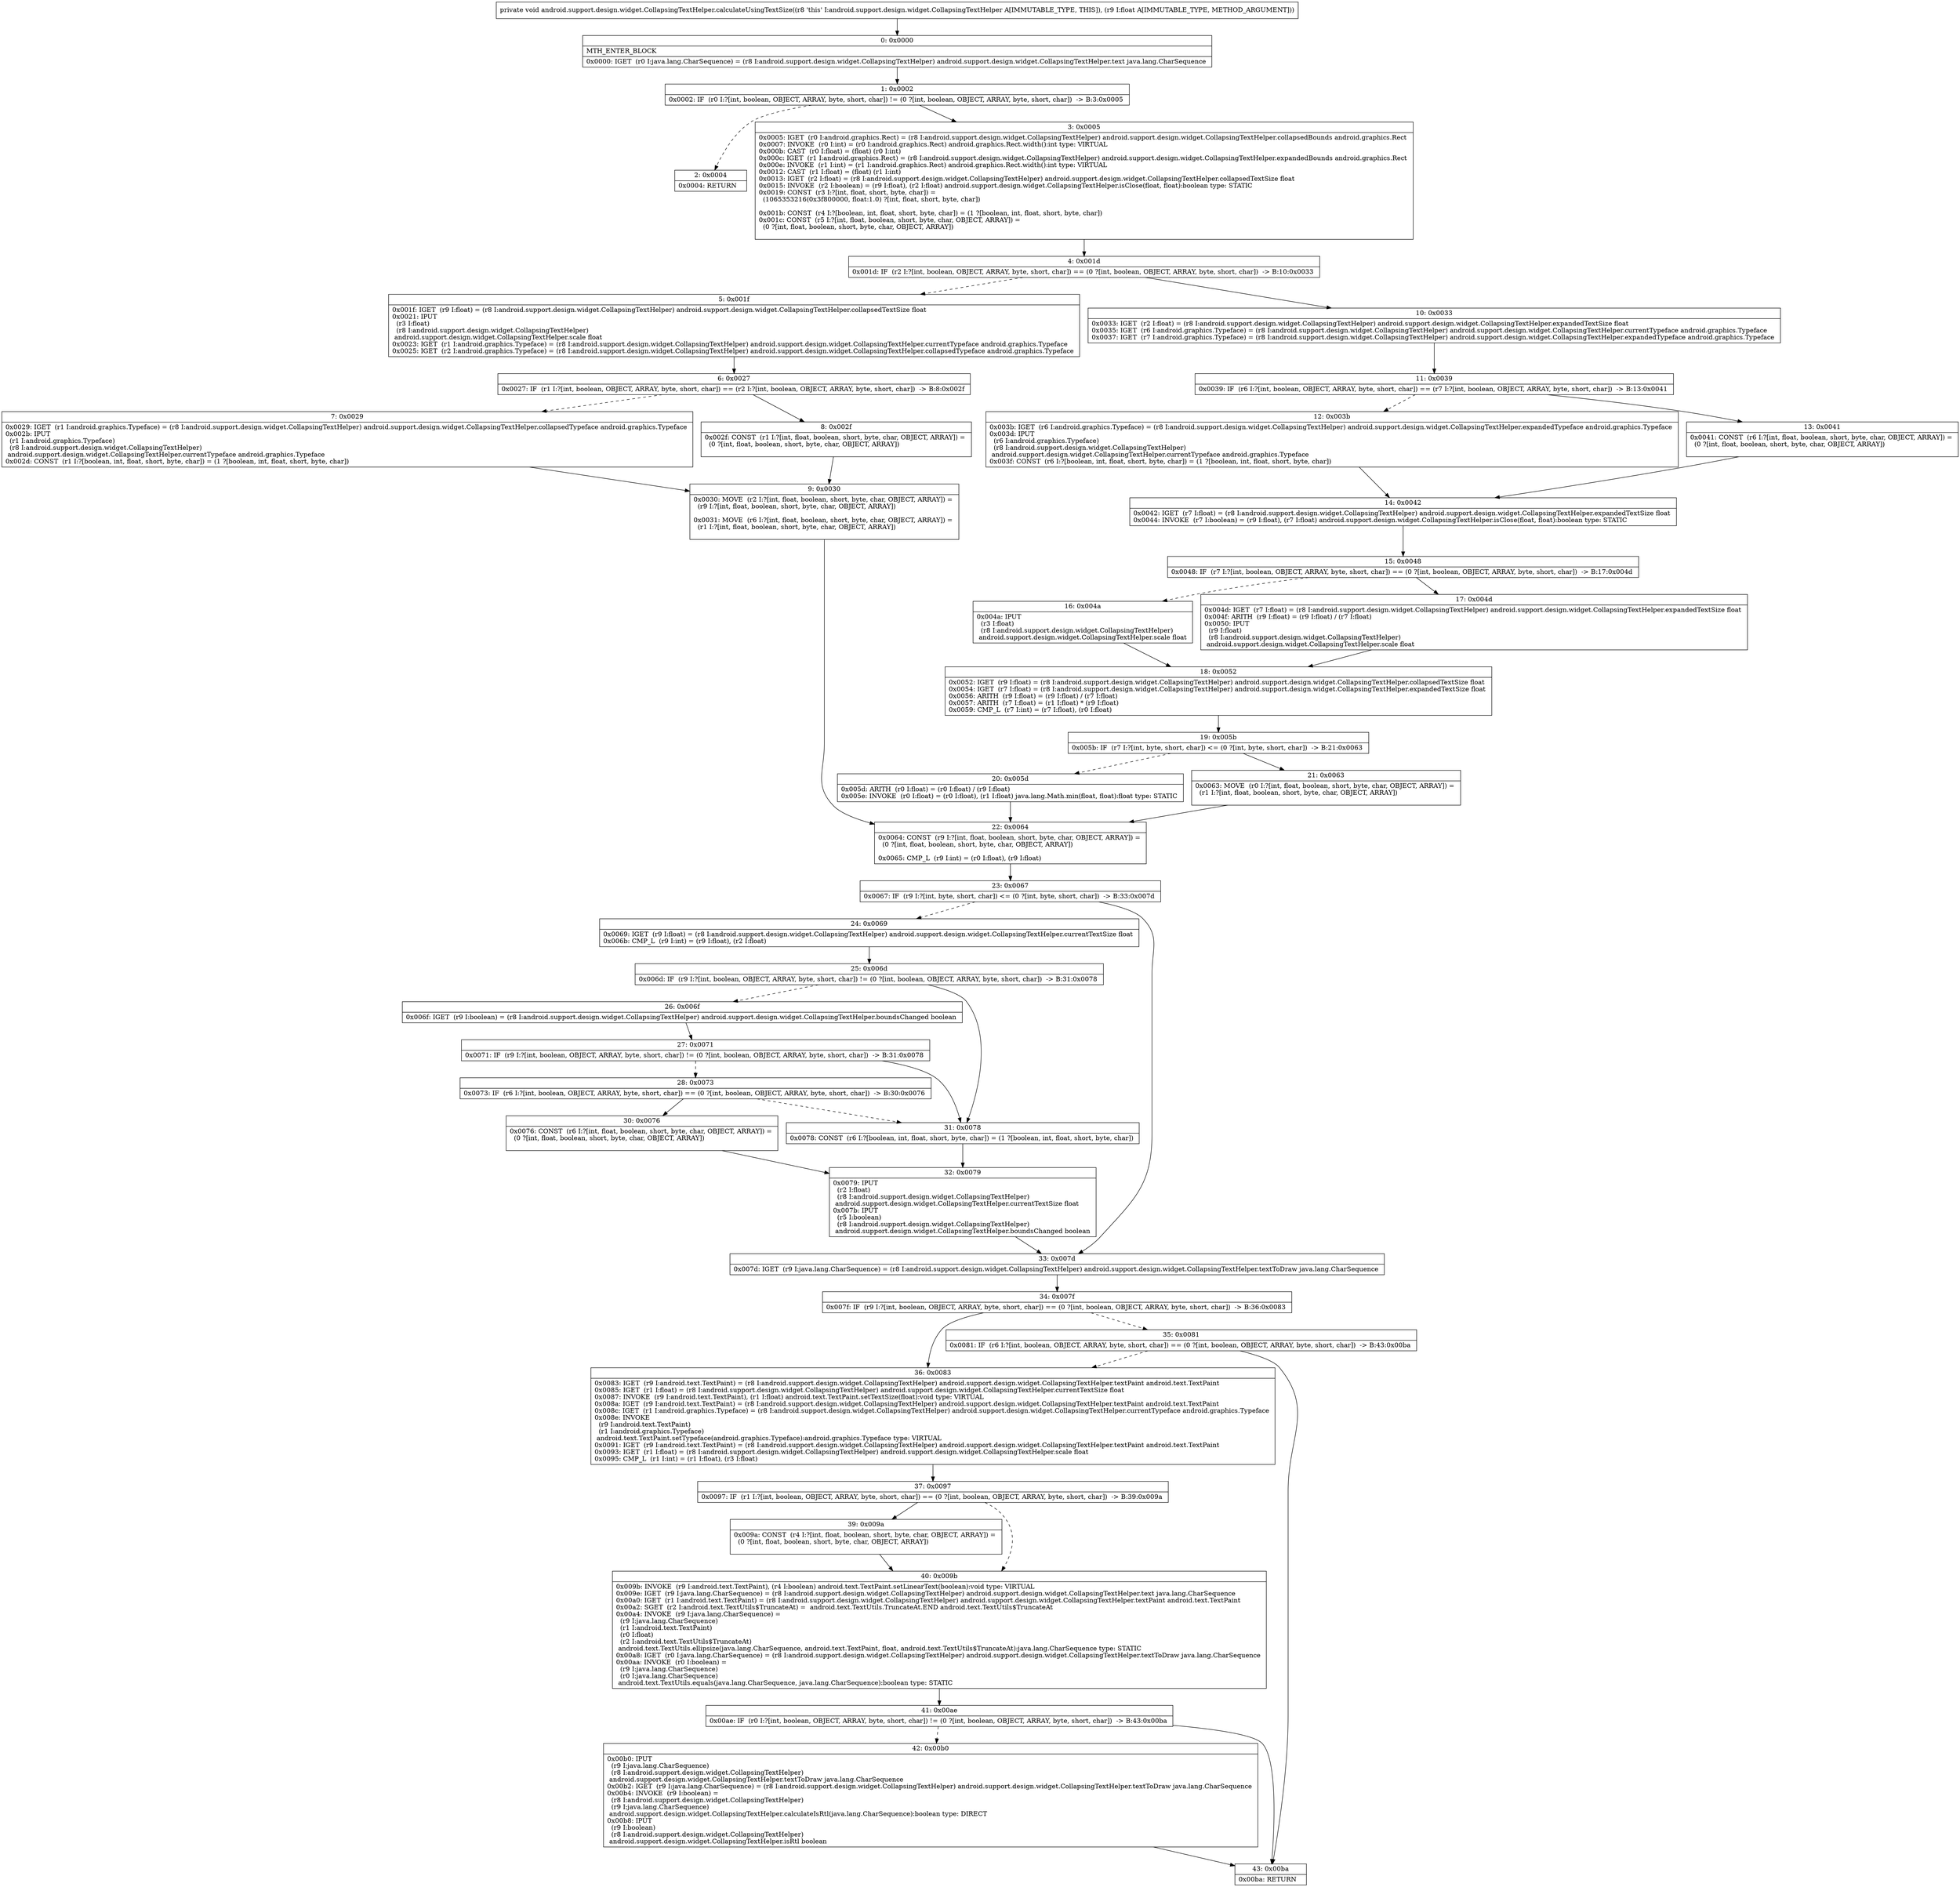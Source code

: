 digraph "CFG forandroid.support.design.widget.CollapsingTextHelper.calculateUsingTextSize(F)V" {
Node_0 [shape=record,label="{0\:\ 0x0000|MTH_ENTER_BLOCK\l|0x0000: IGET  (r0 I:java.lang.CharSequence) = (r8 I:android.support.design.widget.CollapsingTextHelper) android.support.design.widget.CollapsingTextHelper.text java.lang.CharSequence \l}"];
Node_1 [shape=record,label="{1\:\ 0x0002|0x0002: IF  (r0 I:?[int, boolean, OBJECT, ARRAY, byte, short, char]) != (0 ?[int, boolean, OBJECT, ARRAY, byte, short, char])  \-\> B:3:0x0005 \l}"];
Node_2 [shape=record,label="{2\:\ 0x0004|0x0004: RETURN   \l}"];
Node_3 [shape=record,label="{3\:\ 0x0005|0x0005: IGET  (r0 I:android.graphics.Rect) = (r8 I:android.support.design.widget.CollapsingTextHelper) android.support.design.widget.CollapsingTextHelper.collapsedBounds android.graphics.Rect \l0x0007: INVOKE  (r0 I:int) = (r0 I:android.graphics.Rect) android.graphics.Rect.width():int type: VIRTUAL \l0x000b: CAST  (r0 I:float) = (float) (r0 I:int) \l0x000c: IGET  (r1 I:android.graphics.Rect) = (r8 I:android.support.design.widget.CollapsingTextHelper) android.support.design.widget.CollapsingTextHelper.expandedBounds android.graphics.Rect \l0x000e: INVOKE  (r1 I:int) = (r1 I:android.graphics.Rect) android.graphics.Rect.width():int type: VIRTUAL \l0x0012: CAST  (r1 I:float) = (float) (r1 I:int) \l0x0013: IGET  (r2 I:float) = (r8 I:android.support.design.widget.CollapsingTextHelper) android.support.design.widget.CollapsingTextHelper.collapsedTextSize float \l0x0015: INVOKE  (r2 I:boolean) = (r9 I:float), (r2 I:float) android.support.design.widget.CollapsingTextHelper.isClose(float, float):boolean type: STATIC \l0x0019: CONST  (r3 I:?[int, float, short, byte, char]) = \l  (1065353216(0x3f800000, float:1.0) ?[int, float, short, byte, char])\l \l0x001b: CONST  (r4 I:?[boolean, int, float, short, byte, char]) = (1 ?[boolean, int, float, short, byte, char]) \l0x001c: CONST  (r5 I:?[int, float, boolean, short, byte, char, OBJECT, ARRAY]) = \l  (0 ?[int, float, boolean, short, byte, char, OBJECT, ARRAY])\l \l}"];
Node_4 [shape=record,label="{4\:\ 0x001d|0x001d: IF  (r2 I:?[int, boolean, OBJECT, ARRAY, byte, short, char]) == (0 ?[int, boolean, OBJECT, ARRAY, byte, short, char])  \-\> B:10:0x0033 \l}"];
Node_5 [shape=record,label="{5\:\ 0x001f|0x001f: IGET  (r9 I:float) = (r8 I:android.support.design.widget.CollapsingTextHelper) android.support.design.widget.CollapsingTextHelper.collapsedTextSize float \l0x0021: IPUT  \l  (r3 I:float)\l  (r8 I:android.support.design.widget.CollapsingTextHelper)\l android.support.design.widget.CollapsingTextHelper.scale float \l0x0023: IGET  (r1 I:android.graphics.Typeface) = (r8 I:android.support.design.widget.CollapsingTextHelper) android.support.design.widget.CollapsingTextHelper.currentTypeface android.graphics.Typeface \l0x0025: IGET  (r2 I:android.graphics.Typeface) = (r8 I:android.support.design.widget.CollapsingTextHelper) android.support.design.widget.CollapsingTextHelper.collapsedTypeface android.graphics.Typeface \l}"];
Node_6 [shape=record,label="{6\:\ 0x0027|0x0027: IF  (r1 I:?[int, boolean, OBJECT, ARRAY, byte, short, char]) == (r2 I:?[int, boolean, OBJECT, ARRAY, byte, short, char])  \-\> B:8:0x002f \l}"];
Node_7 [shape=record,label="{7\:\ 0x0029|0x0029: IGET  (r1 I:android.graphics.Typeface) = (r8 I:android.support.design.widget.CollapsingTextHelper) android.support.design.widget.CollapsingTextHelper.collapsedTypeface android.graphics.Typeface \l0x002b: IPUT  \l  (r1 I:android.graphics.Typeface)\l  (r8 I:android.support.design.widget.CollapsingTextHelper)\l android.support.design.widget.CollapsingTextHelper.currentTypeface android.graphics.Typeface \l0x002d: CONST  (r1 I:?[boolean, int, float, short, byte, char]) = (1 ?[boolean, int, float, short, byte, char]) \l}"];
Node_8 [shape=record,label="{8\:\ 0x002f|0x002f: CONST  (r1 I:?[int, float, boolean, short, byte, char, OBJECT, ARRAY]) = \l  (0 ?[int, float, boolean, short, byte, char, OBJECT, ARRAY])\l \l}"];
Node_9 [shape=record,label="{9\:\ 0x0030|0x0030: MOVE  (r2 I:?[int, float, boolean, short, byte, char, OBJECT, ARRAY]) = \l  (r9 I:?[int, float, boolean, short, byte, char, OBJECT, ARRAY])\l \l0x0031: MOVE  (r6 I:?[int, float, boolean, short, byte, char, OBJECT, ARRAY]) = \l  (r1 I:?[int, float, boolean, short, byte, char, OBJECT, ARRAY])\l \l}"];
Node_10 [shape=record,label="{10\:\ 0x0033|0x0033: IGET  (r2 I:float) = (r8 I:android.support.design.widget.CollapsingTextHelper) android.support.design.widget.CollapsingTextHelper.expandedTextSize float \l0x0035: IGET  (r6 I:android.graphics.Typeface) = (r8 I:android.support.design.widget.CollapsingTextHelper) android.support.design.widget.CollapsingTextHelper.currentTypeface android.graphics.Typeface \l0x0037: IGET  (r7 I:android.graphics.Typeface) = (r8 I:android.support.design.widget.CollapsingTextHelper) android.support.design.widget.CollapsingTextHelper.expandedTypeface android.graphics.Typeface \l}"];
Node_11 [shape=record,label="{11\:\ 0x0039|0x0039: IF  (r6 I:?[int, boolean, OBJECT, ARRAY, byte, short, char]) == (r7 I:?[int, boolean, OBJECT, ARRAY, byte, short, char])  \-\> B:13:0x0041 \l}"];
Node_12 [shape=record,label="{12\:\ 0x003b|0x003b: IGET  (r6 I:android.graphics.Typeface) = (r8 I:android.support.design.widget.CollapsingTextHelper) android.support.design.widget.CollapsingTextHelper.expandedTypeface android.graphics.Typeface \l0x003d: IPUT  \l  (r6 I:android.graphics.Typeface)\l  (r8 I:android.support.design.widget.CollapsingTextHelper)\l android.support.design.widget.CollapsingTextHelper.currentTypeface android.graphics.Typeface \l0x003f: CONST  (r6 I:?[boolean, int, float, short, byte, char]) = (1 ?[boolean, int, float, short, byte, char]) \l}"];
Node_13 [shape=record,label="{13\:\ 0x0041|0x0041: CONST  (r6 I:?[int, float, boolean, short, byte, char, OBJECT, ARRAY]) = \l  (0 ?[int, float, boolean, short, byte, char, OBJECT, ARRAY])\l \l}"];
Node_14 [shape=record,label="{14\:\ 0x0042|0x0042: IGET  (r7 I:float) = (r8 I:android.support.design.widget.CollapsingTextHelper) android.support.design.widget.CollapsingTextHelper.expandedTextSize float \l0x0044: INVOKE  (r7 I:boolean) = (r9 I:float), (r7 I:float) android.support.design.widget.CollapsingTextHelper.isClose(float, float):boolean type: STATIC \l}"];
Node_15 [shape=record,label="{15\:\ 0x0048|0x0048: IF  (r7 I:?[int, boolean, OBJECT, ARRAY, byte, short, char]) == (0 ?[int, boolean, OBJECT, ARRAY, byte, short, char])  \-\> B:17:0x004d \l}"];
Node_16 [shape=record,label="{16\:\ 0x004a|0x004a: IPUT  \l  (r3 I:float)\l  (r8 I:android.support.design.widget.CollapsingTextHelper)\l android.support.design.widget.CollapsingTextHelper.scale float \l}"];
Node_17 [shape=record,label="{17\:\ 0x004d|0x004d: IGET  (r7 I:float) = (r8 I:android.support.design.widget.CollapsingTextHelper) android.support.design.widget.CollapsingTextHelper.expandedTextSize float \l0x004f: ARITH  (r9 I:float) = (r9 I:float) \/ (r7 I:float) \l0x0050: IPUT  \l  (r9 I:float)\l  (r8 I:android.support.design.widget.CollapsingTextHelper)\l android.support.design.widget.CollapsingTextHelper.scale float \l}"];
Node_18 [shape=record,label="{18\:\ 0x0052|0x0052: IGET  (r9 I:float) = (r8 I:android.support.design.widget.CollapsingTextHelper) android.support.design.widget.CollapsingTextHelper.collapsedTextSize float \l0x0054: IGET  (r7 I:float) = (r8 I:android.support.design.widget.CollapsingTextHelper) android.support.design.widget.CollapsingTextHelper.expandedTextSize float \l0x0056: ARITH  (r9 I:float) = (r9 I:float) \/ (r7 I:float) \l0x0057: ARITH  (r7 I:float) = (r1 I:float) * (r9 I:float) \l0x0059: CMP_L  (r7 I:int) = (r7 I:float), (r0 I:float) \l}"];
Node_19 [shape=record,label="{19\:\ 0x005b|0x005b: IF  (r7 I:?[int, byte, short, char]) \<= (0 ?[int, byte, short, char])  \-\> B:21:0x0063 \l}"];
Node_20 [shape=record,label="{20\:\ 0x005d|0x005d: ARITH  (r0 I:float) = (r0 I:float) \/ (r9 I:float) \l0x005e: INVOKE  (r0 I:float) = (r0 I:float), (r1 I:float) java.lang.Math.min(float, float):float type: STATIC \l}"];
Node_21 [shape=record,label="{21\:\ 0x0063|0x0063: MOVE  (r0 I:?[int, float, boolean, short, byte, char, OBJECT, ARRAY]) = \l  (r1 I:?[int, float, boolean, short, byte, char, OBJECT, ARRAY])\l \l}"];
Node_22 [shape=record,label="{22\:\ 0x0064|0x0064: CONST  (r9 I:?[int, float, boolean, short, byte, char, OBJECT, ARRAY]) = \l  (0 ?[int, float, boolean, short, byte, char, OBJECT, ARRAY])\l \l0x0065: CMP_L  (r9 I:int) = (r0 I:float), (r9 I:float) \l}"];
Node_23 [shape=record,label="{23\:\ 0x0067|0x0067: IF  (r9 I:?[int, byte, short, char]) \<= (0 ?[int, byte, short, char])  \-\> B:33:0x007d \l}"];
Node_24 [shape=record,label="{24\:\ 0x0069|0x0069: IGET  (r9 I:float) = (r8 I:android.support.design.widget.CollapsingTextHelper) android.support.design.widget.CollapsingTextHelper.currentTextSize float \l0x006b: CMP_L  (r9 I:int) = (r9 I:float), (r2 I:float) \l}"];
Node_25 [shape=record,label="{25\:\ 0x006d|0x006d: IF  (r9 I:?[int, boolean, OBJECT, ARRAY, byte, short, char]) != (0 ?[int, boolean, OBJECT, ARRAY, byte, short, char])  \-\> B:31:0x0078 \l}"];
Node_26 [shape=record,label="{26\:\ 0x006f|0x006f: IGET  (r9 I:boolean) = (r8 I:android.support.design.widget.CollapsingTextHelper) android.support.design.widget.CollapsingTextHelper.boundsChanged boolean \l}"];
Node_27 [shape=record,label="{27\:\ 0x0071|0x0071: IF  (r9 I:?[int, boolean, OBJECT, ARRAY, byte, short, char]) != (0 ?[int, boolean, OBJECT, ARRAY, byte, short, char])  \-\> B:31:0x0078 \l}"];
Node_28 [shape=record,label="{28\:\ 0x0073|0x0073: IF  (r6 I:?[int, boolean, OBJECT, ARRAY, byte, short, char]) == (0 ?[int, boolean, OBJECT, ARRAY, byte, short, char])  \-\> B:30:0x0076 \l}"];
Node_30 [shape=record,label="{30\:\ 0x0076|0x0076: CONST  (r6 I:?[int, float, boolean, short, byte, char, OBJECT, ARRAY]) = \l  (0 ?[int, float, boolean, short, byte, char, OBJECT, ARRAY])\l \l}"];
Node_31 [shape=record,label="{31\:\ 0x0078|0x0078: CONST  (r6 I:?[boolean, int, float, short, byte, char]) = (1 ?[boolean, int, float, short, byte, char]) \l}"];
Node_32 [shape=record,label="{32\:\ 0x0079|0x0079: IPUT  \l  (r2 I:float)\l  (r8 I:android.support.design.widget.CollapsingTextHelper)\l android.support.design.widget.CollapsingTextHelper.currentTextSize float \l0x007b: IPUT  \l  (r5 I:boolean)\l  (r8 I:android.support.design.widget.CollapsingTextHelper)\l android.support.design.widget.CollapsingTextHelper.boundsChanged boolean \l}"];
Node_33 [shape=record,label="{33\:\ 0x007d|0x007d: IGET  (r9 I:java.lang.CharSequence) = (r8 I:android.support.design.widget.CollapsingTextHelper) android.support.design.widget.CollapsingTextHelper.textToDraw java.lang.CharSequence \l}"];
Node_34 [shape=record,label="{34\:\ 0x007f|0x007f: IF  (r9 I:?[int, boolean, OBJECT, ARRAY, byte, short, char]) == (0 ?[int, boolean, OBJECT, ARRAY, byte, short, char])  \-\> B:36:0x0083 \l}"];
Node_35 [shape=record,label="{35\:\ 0x0081|0x0081: IF  (r6 I:?[int, boolean, OBJECT, ARRAY, byte, short, char]) == (0 ?[int, boolean, OBJECT, ARRAY, byte, short, char])  \-\> B:43:0x00ba \l}"];
Node_36 [shape=record,label="{36\:\ 0x0083|0x0083: IGET  (r9 I:android.text.TextPaint) = (r8 I:android.support.design.widget.CollapsingTextHelper) android.support.design.widget.CollapsingTextHelper.textPaint android.text.TextPaint \l0x0085: IGET  (r1 I:float) = (r8 I:android.support.design.widget.CollapsingTextHelper) android.support.design.widget.CollapsingTextHelper.currentTextSize float \l0x0087: INVOKE  (r9 I:android.text.TextPaint), (r1 I:float) android.text.TextPaint.setTextSize(float):void type: VIRTUAL \l0x008a: IGET  (r9 I:android.text.TextPaint) = (r8 I:android.support.design.widget.CollapsingTextHelper) android.support.design.widget.CollapsingTextHelper.textPaint android.text.TextPaint \l0x008c: IGET  (r1 I:android.graphics.Typeface) = (r8 I:android.support.design.widget.CollapsingTextHelper) android.support.design.widget.CollapsingTextHelper.currentTypeface android.graphics.Typeface \l0x008e: INVOKE  \l  (r9 I:android.text.TextPaint)\l  (r1 I:android.graphics.Typeface)\l android.text.TextPaint.setTypeface(android.graphics.Typeface):android.graphics.Typeface type: VIRTUAL \l0x0091: IGET  (r9 I:android.text.TextPaint) = (r8 I:android.support.design.widget.CollapsingTextHelper) android.support.design.widget.CollapsingTextHelper.textPaint android.text.TextPaint \l0x0093: IGET  (r1 I:float) = (r8 I:android.support.design.widget.CollapsingTextHelper) android.support.design.widget.CollapsingTextHelper.scale float \l0x0095: CMP_L  (r1 I:int) = (r1 I:float), (r3 I:float) \l}"];
Node_37 [shape=record,label="{37\:\ 0x0097|0x0097: IF  (r1 I:?[int, boolean, OBJECT, ARRAY, byte, short, char]) == (0 ?[int, boolean, OBJECT, ARRAY, byte, short, char])  \-\> B:39:0x009a \l}"];
Node_39 [shape=record,label="{39\:\ 0x009a|0x009a: CONST  (r4 I:?[int, float, boolean, short, byte, char, OBJECT, ARRAY]) = \l  (0 ?[int, float, boolean, short, byte, char, OBJECT, ARRAY])\l \l}"];
Node_40 [shape=record,label="{40\:\ 0x009b|0x009b: INVOKE  (r9 I:android.text.TextPaint), (r4 I:boolean) android.text.TextPaint.setLinearText(boolean):void type: VIRTUAL \l0x009e: IGET  (r9 I:java.lang.CharSequence) = (r8 I:android.support.design.widget.CollapsingTextHelper) android.support.design.widget.CollapsingTextHelper.text java.lang.CharSequence \l0x00a0: IGET  (r1 I:android.text.TextPaint) = (r8 I:android.support.design.widget.CollapsingTextHelper) android.support.design.widget.CollapsingTextHelper.textPaint android.text.TextPaint \l0x00a2: SGET  (r2 I:android.text.TextUtils$TruncateAt) =  android.text.TextUtils.TruncateAt.END android.text.TextUtils$TruncateAt \l0x00a4: INVOKE  (r9 I:java.lang.CharSequence) = \l  (r9 I:java.lang.CharSequence)\l  (r1 I:android.text.TextPaint)\l  (r0 I:float)\l  (r2 I:android.text.TextUtils$TruncateAt)\l android.text.TextUtils.ellipsize(java.lang.CharSequence, android.text.TextPaint, float, android.text.TextUtils$TruncateAt):java.lang.CharSequence type: STATIC \l0x00a8: IGET  (r0 I:java.lang.CharSequence) = (r8 I:android.support.design.widget.CollapsingTextHelper) android.support.design.widget.CollapsingTextHelper.textToDraw java.lang.CharSequence \l0x00aa: INVOKE  (r0 I:boolean) = \l  (r9 I:java.lang.CharSequence)\l  (r0 I:java.lang.CharSequence)\l android.text.TextUtils.equals(java.lang.CharSequence, java.lang.CharSequence):boolean type: STATIC \l}"];
Node_41 [shape=record,label="{41\:\ 0x00ae|0x00ae: IF  (r0 I:?[int, boolean, OBJECT, ARRAY, byte, short, char]) != (0 ?[int, boolean, OBJECT, ARRAY, byte, short, char])  \-\> B:43:0x00ba \l}"];
Node_42 [shape=record,label="{42\:\ 0x00b0|0x00b0: IPUT  \l  (r9 I:java.lang.CharSequence)\l  (r8 I:android.support.design.widget.CollapsingTextHelper)\l android.support.design.widget.CollapsingTextHelper.textToDraw java.lang.CharSequence \l0x00b2: IGET  (r9 I:java.lang.CharSequence) = (r8 I:android.support.design.widget.CollapsingTextHelper) android.support.design.widget.CollapsingTextHelper.textToDraw java.lang.CharSequence \l0x00b4: INVOKE  (r9 I:boolean) = \l  (r8 I:android.support.design.widget.CollapsingTextHelper)\l  (r9 I:java.lang.CharSequence)\l android.support.design.widget.CollapsingTextHelper.calculateIsRtl(java.lang.CharSequence):boolean type: DIRECT \l0x00b8: IPUT  \l  (r9 I:boolean)\l  (r8 I:android.support.design.widget.CollapsingTextHelper)\l android.support.design.widget.CollapsingTextHelper.isRtl boolean \l}"];
Node_43 [shape=record,label="{43\:\ 0x00ba|0x00ba: RETURN   \l}"];
MethodNode[shape=record,label="{private void android.support.design.widget.CollapsingTextHelper.calculateUsingTextSize((r8 'this' I:android.support.design.widget.CollapsingTextHelper A[IMMUTABLE_TYPE, THIS]), (r9 I:float A[IMMUTABLE_TYPE, METHOD_ARGUMENT])) }"];
MethodNode -> Node_0;
Node_0 -> Node_1;
Node_1 -> Node_2[style=dashed];
Node_1 -> Node_3;
Node_3 -> Node_4;
Node_4 -> Node_5[style=dashed];
Node_4 -> Node_10;
Node_5 -> Node_6;
Node_6 -> Node_7[style=dashed];
Node_6 -> Node_8;
Node_7 -> Node_9;
Node_8 -> Node_9;
Node_9 -> Node_22;
Node_10 -> Node_11;
Node_11 -> Node_12[style=dashed];
Node_11 -> Node_13;
Node_12 -> Node_14;
Node_13 -> Node_14;
Node_14 -> Node_15;
Node_15 -> Node_16[style=dashed];
Node_15 -> Node_17;
Node_16 -> Node_18;
Node_17 -> Node_18;
Node_18 -> Node_19;
Node_19 -> Node_20[style=dashed];
Node_19 -> Node_21;
Node_20 -> Node_22;
Node_21 -> Node_22;
Node_22 -> Node_23;
Node_23 -> Node_24[style=dashed];
Node_23 -> Node_33;
Node_24 -> Node_25;
Node_25 -> Node_26[style=dashed];
Node_25 -> Node_31;
Node_26 -> Node_27;
Node_27 -> Node_28[style=dashed];
Node_27 -> Node_31;
Node_28 -> Node_30;
Node_28 -> Node_31[style=dashed];
Node_30 -> Node_32;
Node_31 -> Node_32;
Node_32 -> Node_33;
Node_33 -> Node_34;
Node_34 -> Node_35[style=dashed];
Node_34 -> Node_36;
Node_35 -> Node_36[style=dashed];
Node_35 -> Node_43;
Node_36 -> Node_37;
Node_37 -> Node_39;
Node_37 -> Node_40[style=dashed];
Node_39 -> Node_40;
Node_40 -> Node_41;
Node_41 -> Node_42[style=dashed];
Node_41 -> Node_43;
Node_42 -> Node_43;
}


